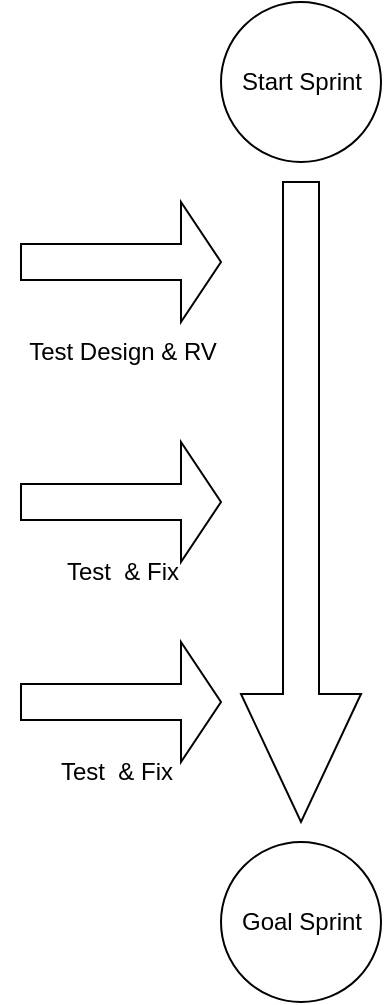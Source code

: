 <mxfile>
    <diagram id="1jn2NMLiidepG_ZPfIiY" name="Page-1">
        <mxGraphModel dx="1044" dy="802" grid="1" gridSize="10" guides="1" tooltips="1" connect="1" arrows="1" fold="1" page="1" pageScale="1" pageWidth="850" pageHeight="1100" math="0" shadow="0">
            <root>
                <mxCell id="0"/>
                <mxCell id="1" parent="0"/>
                <mxCell id="4" value="Start Sprint" style="ellipse;whiteSpace=wrap;html=1;aspect=fixed;" parent="1" vertex="1">
                    <mxGeometry x="437.5" y="100" width="80" height="80" as="geometry"/>
                </mxCell>
                <mxCell id="10" value="Test Design &amp;amp; RV" style="text;html=1;align=center;verticalAlign=middle;resizable=0;points=[];autosize=1;strokeColor=none;fillColor=none;" parent="1" vertex="1">
                    <mxGeometry x="327.5" y="260" width="120" height="30" as="geometry"/>
                </mxCell>
                <mxCell id="16" value="" style="shape=singleArrow;direction=south;whiteSpace=wrap;html=1;" parent="1" vertex="1">
                    <mxGeometry x="447.5" y="190" width="60" height="320" as="geometry"/>
                </mxCell>
                <mxCell id="18" value="Goal Sprint" style="ellipse;whiteSpace=wrap;html=1;aspect=fixed;" parent="1" vertex="1">
                    <mxGeometry x="437.5" y="520" width="80" height="80" as="geometry"/>
                </mxCell>
                <mxCell id="20" value="" style="shape=singleArrow;whiteSpace=wrap;html=1;" parent="1" vertex="1">
                    <mxGeometry x="337.5" y="200" width="100" height="60" as="geometry"/>
                </mxCell>
                <mxCell id="21" value="Test&amp;nbsp; &amp;amp; Fix" style="text;html=1;align=center;verticalAlign=middle;resizable=0;points=[];autosize=1;strokeColor=none;fillColor=none;" vertex="1" parent="1">
                    <mxGeometry x="347.5" y="370" width="80" height="30" as="geometry"/>
                </mxCell>
                <mxCell id="22" value="" style="shape=singleArrow;whiteSpace=wrap;html=1;" vertex="1" parent="1">
                    <mxGeometry x="337.5" y="320" width="100" height="60" as="geometry"/>
                </mxCell>
                <mxCell id="24" value="" style="shape=singleArrow;whiteSpace=wrap;html=1;" vertex="1" parent="1">
                    <mxGeometry x="337.5" y="420" width="100" height="60" as="geometry"/>
                </mxCell>
                <mxCell id="25" value="Test&amp;nbsp; &amp;amp; Fix" style="text;html=1;align=center;verticalAlign=middle;resizable=0;points=[];autosize=1;strokeColor=none;fillColor=none;" vertex="1" parent="1">
                    <mxGeometry x="345" y="470" width="80" height="30" as="geometry"/>
                </mxCell>
            </root>
        </mxGraphModel>
    </diagram>
</mxfile>